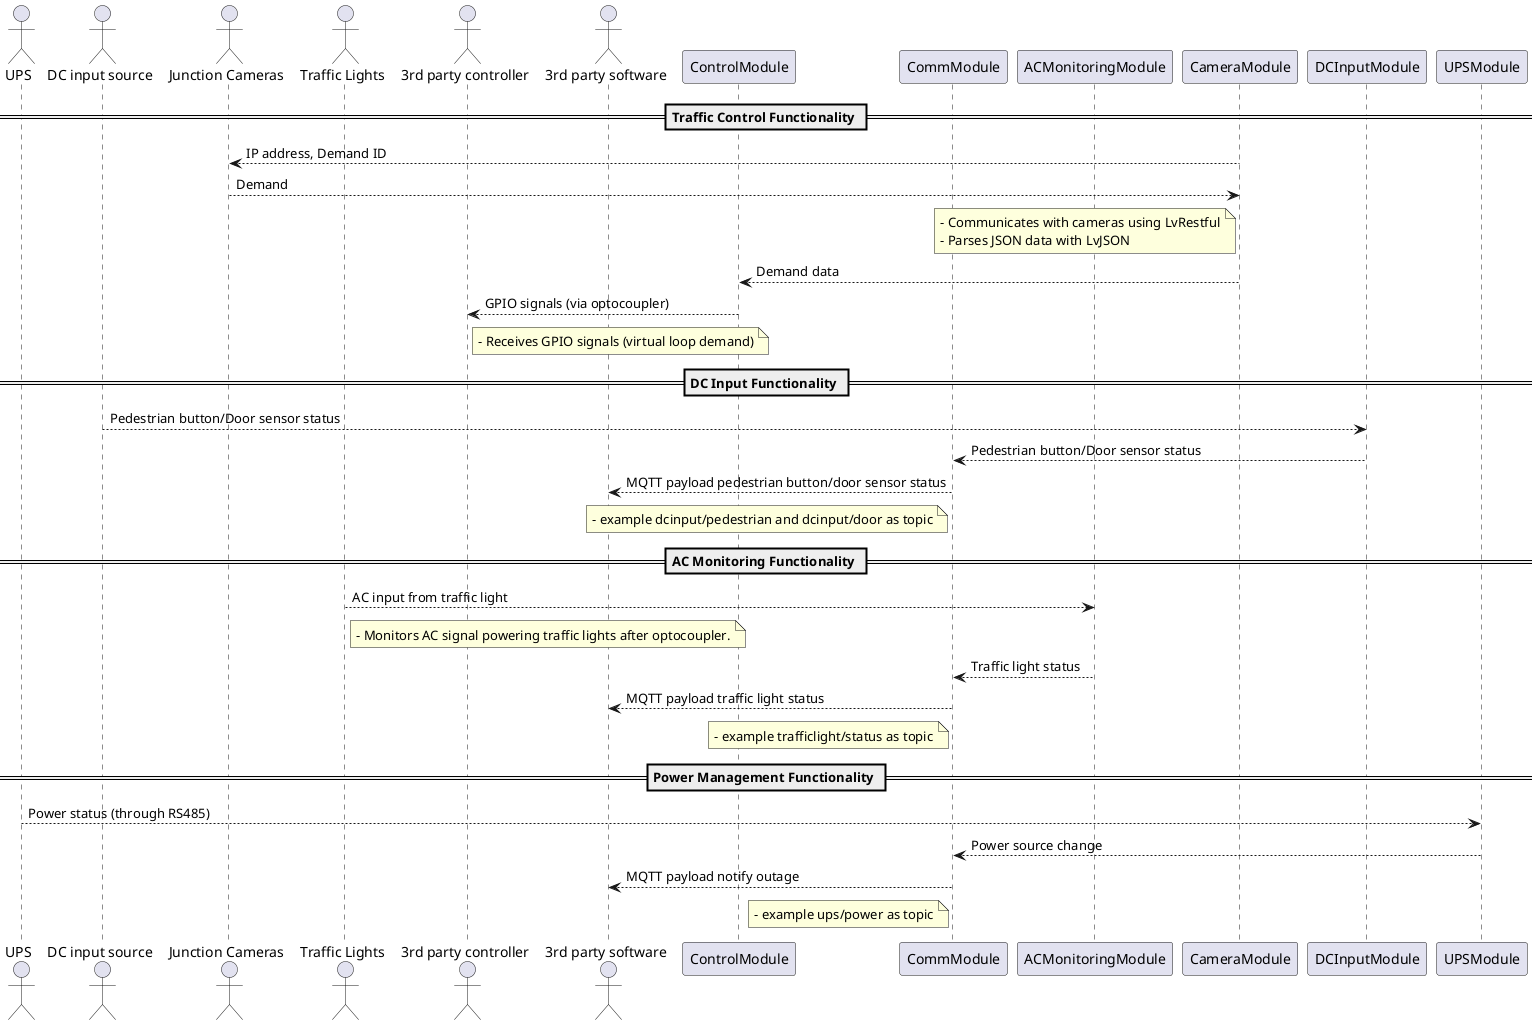 @startuml
actor "UPS" as UPS
actor "DC input source" as DC
actor "Junction Cameras" as JC
actor "Traffic Lights" as TL
actor "3rd party controller" as TC
actor "3rd party software" as SW

participant "ControlModule" as CM
participant "CommModule" as COM
participant "ACMonitoringModule" as AM
participant "CameraModule" as CAM
participant "DCInputModule" as DCM
participant "UPSModule" as UM

== Traffic Control Functionality ==
CAM --> JC : IP address, Demand ID
CAM <-- JC : Demand
note left of CAM
    - Communicates with cameras using LvRestful
    - Parses JSON data with LvJSON
end note
CAM --> CM : Demand data 
CM --> TC : GPIO signals (via optocoupler)
note right of TC
    - Receives GPIO signals (virtual loop demand)
end note

== DC Input Functionality ==
DC --> DCM : Pedestrian button/Door sensor status
DCM --> COM : Pedestrian button/Door sensor status
COM --> SW : MQTT payload pedestrian button/door sensor status
note left of COM
    - example dcinput/pedestrian and dcinput/door as topic
end note

== AC Monitoring Functionality ==
TL --> AM : AC input from traffic light
note right of TL
    - Monitors AC signal powering traffic lights after optocoupler.
end note
AM --> COM : Traffic light status
COM --> SW : MQTT payload traffic light status
note left of COM
    - example trafficlight/status as topic
end note

== Power Management Functionality ==
UPS --> UM : Power status (through RS485)
UM --> COM : Power source change
COM --> SW : MQTT payload notify outage
note left of COM
    - example ups/power as topic
end note

@enduml
